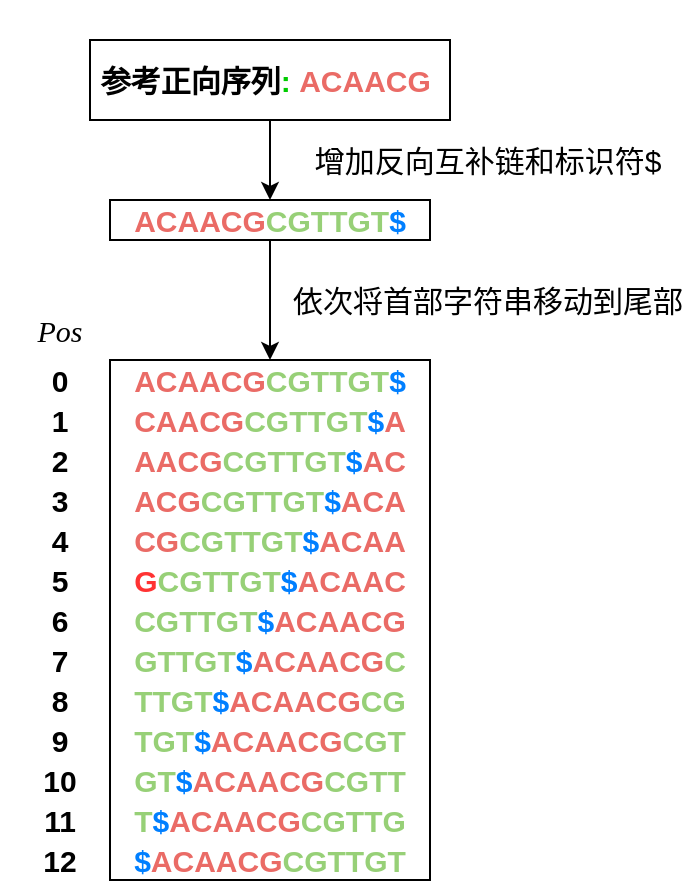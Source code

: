 <mxfile version="20.2.7" type="github">
  <diagram id="3BTd0Piw4Znla7fd_BEo" name="第 1 页">
    <mxGraphModel dx="1550" dy="827" grid="1" gridSize="10" guides="1" tooltips="1" connect="1" arrows="1" fold="1" page="1" pageScale="1" pageWidth="827" pageHeight="1169" math="0" shadow="0">
      <root>
        <mxCell id="0" />
        <mxCell id="1" parent="0" />
        <mxCell id="XB4V-3goY0CeYFmTZ6GR-19" value="" style="rounded=0;whiteSpace=wrap;html=1;fontSize=15;fontColor=#000000;strokeColor=default;" vertex="1" parent="1">
          <mxGeometry x="130" y="320" width="160" height="260" as="geometry" />
        </mxCell>
        <mxCell id="PF9-1cCFaQV7IqX7h6EL-1" value="&lt;font style=&quot;font-size: 15px;&quot;&gt;&lt;b&gt;&lt;font color=&quot;#ea6b66&quot;&gt;ACAACG&lt;/font&gt;&lt;/b&gt;&lt;b&gt;&lt;font color=&quot;#97d077&quot;&gt;CGTTGT&lt;/font&gt;&lt;/b&gt;&lt;/font&gt;&lt;b style=&quot;font-size: 15px;&quot;&gt;&lt;font color=&quot;#007fff&quot;&gt;$&lt;/font&gt;&lt;/b&gt;" style="rounded=0;whiteSpace=wrap;html=1;" parent="1" vertex="1">
          <mxGeometry x="130" y="240" width="160" height="20" as="geometry" />
        </mxCell>
        <mxCell id="XB4V-3goY0CeYFmTZ6GR-10" value="" style="group" vertex="1" connectable="0" parent="1">
          <mxGeometry x="120" y="140" width="280" height="30" as="geometry" />
        </mxCell>
        <mxCell id="XB4V-3goY0CeYFmTZ6GR-2" value="&lt;div style=&quot;text-align: center;&quot;&gt;&lt;br&gt;&lt;/div&gt;" style="text;whiteSpace=wrap;html=1;fontSize=15;fontColor=#00CC00;" vertex="1" parent="XB4V-3goY0CeYFmTZ6GR-10">
          <mxGeometry width="170" height="30" as="geometry" />
        </mxCell>
        <mxCell id="XB4V-3goY0CeYFmTZ6GR-12" value="" style="edgeStyle=orthogonalEdgeStyle;rounded=0;orthogonalLoop=1;jettySize=auto;html=1;fontSize=15;fontColor=#FF3333;" edge="1" parent="1" source="XB4V-3goY0CeYFmTZ6GR-11" target="PF9-1cCFaQV7IqX7h6EL-1">
          <mxGeometry relative="1" as="geometry" />
        </mxCell>
        <mxCell id="XB4V-3goY0CeYFmTZ6GR-11" value="&lt;b style=&quot;&quot;&gt;&lt;font style=&quot;&quot; color=&quot;#000000&quot;&gt;参考正向序列&lt;/font&gt;&lt;font style=&quot;color: rgb(0, 204, 0);&quot; color=&quot;#000000&quot;&gt;:&amp;nbsp;&lt;/font&gt;&lt;font color=&quot;#ea6b66&quot;&gt;&lt;font style=&quot;&quot;&gt;ACAACG&lt;/font&gt;&lt;font style=&quot;&quot;&gt;&amp;nbsp;&lt;/font&gt;&lt;/font&gt;&lt;/b&gt;" style="rounded=0;whiteSpace=wrap;html=1;fontSize=15;fontColor=#FF3333;" vertex="1" parent="1">
          <mxGeometry x="120" y="160" width="180" height="40" as="geometry" />
        </mxCell>
        <mxCell id="XB4V-3goY0CeYFmTZ6GR-13" value="&lt;font color=&quot;#000000&quot;&gt;增加反向互补链和标识符$&lt;/font&gt;" style="text;html=1;strokeColor=none;fillColor=none;align=center;verticalAlign=middle;whiteSpace=wrap;rounded=0;fontSize=15;fontColor=#FF3333;" vertex="1" parent="1">
          <mxGeometry x="224" y="200" width="190" height="40" as="geometry" />
        </mxCell>
        <mxCell id="XB4V-3goY0CeYFmTZ6GR-18" value="&lt;b&gt;&lt;font color=&quot;#ea6b66&quot;&gt;ACAACG&lt;/font&gt;&lt;/b&gt;&lt;b&gt;&lt;font color=&quot;#97d077&quot;&gt;CGTTGT&lt;/font&gt;&lt;/b&gt;&lt;b&gt;&lt;font color=&quot;#007fff&quot;&gt;$&lt;/font&gt;&lt;/b&gt;" style="text;html=1;strokeColor=none;fillColor=none;align=center;verticalAlign=middle;whiteSpace=wrap;rounded=0;fontSize=15;fontColor=#000000;" vertex="1" parent="1">
          <mxGeometry x="130" y="320" width="160" height="20" as="geometry" />
        </mxCell>
        <mxCell id="XB4V-3goY0CeYFmTZ6GR-21" value="&lt;b&gt;&lt;font color=&quot;#ea6b66&quot;&gt;CAACG&lt;/font&gt;&lt;/b&gt;&lt;b&gt;&lt;font color=&quot;#97d077&quot;&gt;CGTTGT&lt;/font&gt;&lt;/b&gt;&lt;b&gt;&lt;font color=&quot;#007fff&quot;&gt;$&lt;/font&gt;&lt;font color=&quot;#ea6b66&quot;&gt;A&lt;/font&gt;&lt;/b&gt;" style="text;html=1;strokeColor=none;fillColor=none;align=center;verticalAlign=middle;whiteSpace=wrap;rounded=0;fontSize=15;fontColor=#000000;" vertex="1" parent="1">
          <mxGeometry x="130" y="340" width="160" height="20" as="geometry" />
        </mxCell>
        <mxCell id="XB4V-3goY0CeYFmTZ6GR-25" value="&lt;b&gt;&lt;font color=&quot;#ea6b66&quot;&gt;AACG&lt;/font&gt;&lt;/b&gt;&lt;b&gt;&lt;font color=&quot;#97d077&quot;&gt;CGTTGT&lt;/font&gt;&lt;/b&gt;&lt;b&gt;&lt;font color=&quot;#007fff&quot;&gt;$&lt;/font&gt;&lt;font color=&quot;#ea6b66&quot;&gt;AC&lt;/font&gt;&lt;/b&gt;" style="text;html=1;strokeColor=none;fillColor=none;align=center;verticalAlign=middle;whiteSpace=wrap;rounded=0;fontSize=15;fontColor=#000000;" vertex="1" parent="1">
          <mxGeometry x="130" y="360" width="160" height="20" as="geometry" />
        </mxCell>
        <mxCell id="XB4V-3goY0CeYFmTZ6GR-26" value="&lt;b&gt;&lt;font color=&quot;#ea6b66&quot;&gt;ACG&lt;/font&gt;&lt;/b&gt;&lt;b&gt;&lt;font color=&quot;#97d077&quot;&gt;CGTTGT&lt;/font&gt;&lt;/b&gt;&lt;b&gt;&lt;font color=&quot;#007fff&quot;&gt;$&lt;/font&gt;&lt;font color=&quot;#ea6b66&quot;&gt;ACA&lt;/font&gt;&lt;/b&gt;" style="text;html=1;strokeColor=none;fillColor=none;align=center;verticalAlign=middle;whiteSpace=wrap;rounded=0;fontSize=15;fontColor=#000000;" vertex="1" parent="1">
          <mxGeometry x="130" y="380" width="160" height="20" as="geometry" />
        </mxCell>
        <mxCell id="XB4V-3goY0CeYFmTZ6GR-27" value="&lt;b&gt;&lt;font color=&quot;#ea6b66&quot;&gt;CG&lt;/font&gt;&lt;/b&gt;&lt;b&gt;&lt;font color=&quot;#97d077&quot;&gt;CGTTGT&lt;/font&gt;&lt;/b&gt;&lt;b&gt;&lt;font color=&quot;#007fff&quot;&gt;$&lt;/font&gt;&lt;font color=&quot;#ea6b66&quot;&gt;ACAA&lt;/font&gt;&lt;/b&gt;" style="text;html=1;strokeColor=none;fillColor=none;align=center;verticalAlign=middle;whiteSpace=wrap;rounded=0;fontSize=15;fontColor=#000000;" vertex="1" parent="1">
          <mxGeometry x="130" y="400" width="160" height="20" as="geometry" />
        </mxCell>
        <mxCell id="XB4V-3goY0CeYFmTZ6GR-47" value="&lt;b&gt;&lt;font color=&quot;#ff3333&quot;&gt;G&lt;/font&gt;&lt;/b&gt;&lt;b&gt;&lt;font color=&quot;#97d077&quot;&gt;CGTTGT&lt;/font&gt;&lt;/b&gt;&lt;b&gt;&lt;font color=&quot;#007fff&quot;&gt;$&lt;/font&gt;&lt;font color=&quot;#ea6b66&quot;&gt;ACAAC&lt;/font&gt;&lt;/b&gt;" style="text;html=1;strokeColor=none;fillColor=none;align=center;verticalAlign=middle;whiteSpace=wrap;rounded=0;fontSize=15;fontColor=#000000;" vertex="1" parent="1">
          <mxGeometry x="130" y="420" width="160" height="20" as="geometry" />
        </mxCell>
        <mxCell id="XB4V-3goY0CeYFmTZ6GR-48" value="&lt;b&gt;&lt;font color=&quot;#97d077&quot;&gt;CGTTGT&lt;/font&gt;&lt;/b&gt;&lt;b&gt;&lt;font color=&quot;#007fff&quot;&gt;$&lt;/font&gt;&lt;/b&gt;&lt;b&gt;&lt;font color=&quot;#ea6b66&quot;&gt;ACAACG&lt;/font&gt;&lt;/b&gt;" style="text;html=1;strokeColor=none;fillColor=none;align=center;verticalAlign=middle;whiteSpace=wrap;rounded=0;fontSize=15;fontColor=#000000;" vertex="1" parent="1">
          <mxGeometry x="130" y="440" width="160" height="20" as="geometry" />
        </mxCell>
        <mxCell id="XB4V-3goY0CeYFmTZ6GR-49" value="&lt;b&gt;&lt;font color=&quot;#97d077&quot;&gt;GTTGT&lt;/font&gt;&lt;/b&gt;&lt;b&gt;&lt;font color=&quot;#007fff&quot;&gt;$&lt;/font&gt;&lt;/b&gt;&lt;b&gt;&lt;font color=&quot;#ea6b66&quot;&gt;ACAACG&lt;/font&gt;&lt;/b&gt;&lt;b&gt;&lt;font color=&quot;#97d077&quot;&gt;C&lt;/font&gt;&lt;/b&gt;" style="text;html=1;strokeColor=none;fillColor=none;align=center;verticalAlign=middle;whiteSpace=wrap;rounded=0;fontSize=15;fontColor=#000000;" vertex="1" parent="1">
          <mxGeometry x="130" y="460" width="160" height="20" as="geometry" />
        </mxCell>
        <mxCell id="XB4V-3goY0CeYFmTZ6GR-50" value="&lt;b&gt;&lt;font color=&quot;#97d077&quot;&gt;TTGT&lt;/font&gt;&lt;/b&gt;&lt;b&gt;&lt;font color=&quot;#007fff&quot;&gt;$&lt;/font&gt;&lt;/b&gt;&lt;b&gt;&lt;font color=&quot;#ea6b66&quot;&gt;ACAACG&lt;/font&gt;&lt;/b&gt;&lt;b&gt;&lt;font color=&quot;#97d077&quot;&gt;CG&lt;/font&gt;&lt;/b&gt;" style="text;html=1;strokeColor=none;fillColor=none;align=center;verticalAlign=middle;whiteSpace=wrap;rounded=0;fontSize=15;fontColor=#000000;" vertex="1" parent="1">
          <mxGeometry x="130" y="480" width="160" height="20" as="geometry" />
        </mxCell>
        <mxCell id="XB4V-3goY0CeYFmTZ6GR-51" value="&lt;b&gt;&lt;font color=&quot;#97d077&quot;&gt;TGT&lt;/font&gt;&lt;/b&gt;&lt;b&gt;&lt;font color=&quot;#007fff&quot;&gt;$&lt;/font&gt;&lt;/b&gt;&lt;b&gt;&lt;font color=&quot;#ea6b66&quot;&gt;ACAACG&lt;/font&gt;&lt;/b&gt;&lt;b&gt;&lt;font color=&quot;#97d077&quot;&gt;CGT&lt;/font&gt;&lt;/b&gt;" style="text;html=1;strokeColor=none;fillColor=none;align=center;verticalAlign=middle;whiteSpace=wrap;rounded=0;fontSize=15;fontColor=#000000;" vertex="1" parent="1">
          <mxGeometry x="130" y="500" width="160" height="20" as="geometry" />
        </mxCell>
        <mxCell id="XB4V-3goY0CeYFmTZ6GR-52" value="&lt;b&gt;&lt;font color=&quot;#97d077&quot;&gt;GT&lt;/font&gt;&lt;/b&gt;&lt;b&gt;&lt;font color=&quot;#007fff&quot;&gt;$&lt;/font&gt;&lt;/b&gt;&lt;b&gt;&lt;font color=&quot;#ea6b66&quot;&gt;ACAACG&lt;/font&gt;&lt;/b&gt;&lt;b&gt;&lt;font color=&quot;#97d077&quot;&gt;CGTT&lt;/font&gt;&lt;/b&gt;" style="text;html=1;strokeColor=none;fillColor=none;align=center;verticalAlign=middle;whiteSpace=wrap;rounded=0;fontSize=15;fontColor=#000000;" vertex="1" parent="1">
          <mxGeometry x="130" y="520" width="160" height="20" as="geometry" />
        </mxCell>
        <mxCell id="XB4V-3goY0CeYFmTZ6GR-53" value="&lt;b&gt;&lt;font color=&quot;#97d077&quot;&gt;T&lt;/font&gt;&lt;/b&gt;&lt;b&gt;&lt;font color=&quot;#007fff&quot;&gt;$&lt;/font&gt;&lt;/b&gt;&lt;b&gt;&lt;font color=&quot;#ea6b66&quot;&gt;ACAACG&lt;/font&gt;&lt;/b&gt;&lt;b&gt;&lt;font color=&quot;#97d077&quot;&gt;CGTTG&lt;/font&gt;&lt;/b&gt;" style="text;html=1;strokeColor=none;fillColor=none;align=center;verticalAlign=middle;whiteSpace=wrap;rounded=0;fontSize=15;fontColor=#000000;" vertex="1" parent="1">
          <mxGeometry x="130" y="540" width="160" height="20" as="geometry" />
        </mxCell>
        <mxCell id="XB4V-3goY0CeYFmTZ6GR-54" value="&lt;b&gt;&lt;font color=&quot;#007fff&quot;&gt;$&lt;/font&gt;&lt;/b&gt;&lt;b&gt;&lt;font color=&quot;#ea6b66&quot;&gt;ACAACG&lt;/font&gt;&lt;/b&gt;&lt;b&gt;&lt;font color=&quot;#97d077&quot;&gt;CGTTGT&lt;/font&gt;&lt;/b&gt;" style="text;html=1;strokeColor=none;fillColor=none;align=center;verticalAlign=middle;whiteSpace=wrap;rounded=0;fontSize=15;fontColor=#000000;" vertex="1" parent="1">
          <mxGeometry x="130" y="560" width="160" height="20" as="geometry" />
        </mxCell>
        <mxCell id="XB4V-3goY0CeYFmTZ6GR-69" value="&lt;font face=&quot;Times New Roman&quot;&gt;&lt;i&gt;Pos&lt;/i&gt;&lt;/font&gt;" style="text;html=1;strokeColor=none;fillColor=none;align=center;verticalAlign=middle;whiteSpace=wrap;rounded=0;fontSize=15;fontColor=#000000;" vertex="1" parent="1">
          <mxGeometry x="75" y="290" width="60" height="30" as="geometry" />
        </mxCell>
        <mxCell id="XB4V-3goY0CeYFmTZ6GR-70" value="" style="group" vertex="1" connectable="0" parent="1">
          <mxGeometry x="90" y="320" width="30" height="260" as="geometry" />
        </mxCell>
        <mxCell id="XB4V-3goY0CeYFmTZ6GR-56" value="&lt;font&gt;&lt;b&gt;0&lt;/b&gt;&lt;/font&gt;" style="text;html=1;strokeColor=none;fillColor=none;align=center;verticalAlign=middle;whiteSpace=wrap;rounded=0;fontSize=15;fontColor=#000000;" vertex="1" parent="XB4V-3goY0CeYFmTZ6GR-70">
          <mxGeometry width="30" height="20" as="geometry" />
        </mxCell>
        <mxCell id="XB4V-3goY0CeYFmTZ6GR-57" value="&lt;font&gt;&lt;b&gt;1&lt;/b&gt;&lt;/font&gt;" style="text;html=1;strokeColor=none;fillColor=none;align=center;verticalAlign=middle;whiteSpace=wrap;rounded=0;fontSize=15;fontColor=#000000;" vertex="1" parent="XB4V-3goY0CeYFmTZ6GR-70">
          <mxGeometry y="20" width="30" height="20" as="geometry" />
        </mxCell>
        <mxCell id="XB4V-3goY0CeYFmTZ6GR-58" value="&lt;font&gt;&lt;b&gt;2&lt;/b&gt;&lt;/font&gt;" style="text;html=1;strokeColor=none;fillColor=none;align=center;verticalAlign=middle;whiteSpace=wrap;rounded=0;fontSize=15;fontColor=#000000;" vertex="1" parent="XB4V-3goY0CeYFmTZ6GR-70">
          <mxGeometry y="40" width="30" height="20" as="geometry" />
        </mxCell>
        <mxCell id="XB4V-3goY0CeYFmTZ6GR-59" value="&lt;font&gt;&lt;b&gt;3&lt;/b&gt;&lt;/font&gt;" style="text;html=1;strokeColor=none;fillColor=none;align=center;verticalAlign=middle;whiteSpace=wrap;rounded=0;fontSize=15;fontColor=#000000;" vertex="1" parent="XB4V-3goY0CeYFmTZ6GR-70">
          <mxGeometry y="60" width="30" height="20" as="geometry" />
        </mxCell>
        <mxCell id="XB4V-3goY0CeYFmTZ6GR-60" value="&lt;font&gt;&lt;b&gt;4&lt;/b&gt;&lt;/font&gt;" style="text;html=1;strokeColor=none;fillColor=none;align=center;verticalAlign=middle;whiteSpace=wrap;rounded=0;fontSize=15;fontColor=#000000;" vertex="1" parent="XB4V-3goY0CeYFmTZ6GR-70">
          <mxGeometry y="80" width="30" height="20" as="geometry" />
        </mxCell>
        <mxCell id="XB4V-3goY0CeYFmTZ6GR-61" value="&lt;font&gt;&lt;b&gt;5&lt;/b&gt;&lt;/font&gt;" style="text;html=1;strokeColor=none;fillColor=none;align=center;verticalAlign=middle;whiteSpace=wrap;rounded=0;fontSize=15;fontColor=#000000;" vertex="1" parent="XB4V-3goY0CeYFmTZ6GR-70">
          <mxGeometry y="100" width="30" height="20" as="geometry" />
        </mxCell>
        <mxCell id="XB4V-3goY0CeYFmTZ6GR-62" value="&lt;font&gt;&lt;b&gt;6&lt;/b&gt;&lt;/font&gt;" style="text;html=1;strokeColor=none;fillColor=none;align=center;verticalAlign=middle;whiteSpace=wrap;rounded=0;fontSize=15;fontColor=#000000;" vertex="1" parent="XB4V-3goY0CeYFmTZ6GR-70">
          <mxGeometry y="120" width="30" height="20" as="geometry" />
        </mxCell>
        <mxCell id="XB4V-3goY0CeYFmTZ6GR-63" value="&lt;font&gt;&lt;b&gt;7&lt;/b&gt;&lt;/font&gt;" style="text;html=1;strokeColor=none;fillColor=none;align=center;verticalAlign=middle;whiteSpace=wrap;rounded=0;fontSize=15;fontColor=#000000;" vertex="1" parent="XB4V-3goY0CeYFmTZ6GR-70">
          <mxGeometry y="140" width="30" height="20" as="geometry" />
        </mxCell>
        <mxCell id="XB4V-3goY0CeYFmTZ6GR-64" value="&lt;font&gt;&lt;b&gt;8&lt;/b&gt;&lt;/font&gt;" style="text;html=1;strokeColor=none;fillColor=none;align=center;verticalAlign=middle;whiteSpace=wrap;rounded=0;fontSize=15;fontColor=#000000;" vertex="1" parent="XB4V-3goY0CeYFmTZ6GR-70">
          <mxGeometry y="160" width="30" height="20" as="geometry" />
        </mxCell>
        <mxCell id="XB4V-3goY0CeYFmTZ6GR-65" value="&lt;font&gt;&lt;b&gt;9&lt;/b&gt;&lt;/font&gt;" style="text;html=1;strokeColor=none;fillColor=none;align=center;verticalAlign=middle;whiteSpace=wrap;rounded=0;fontSize=15;fontColor=#000000;" vertex="1" parent="XB4V-3goY0CeYFmTZ6GR-70">
          <mxGeometry y="180" width="30" height="20" as="geometry" />
        </mxCell>
        <mxCell id="XB4V-3goY0CeYFmTZ6GR-66" value="&lt;font&gt;&lt;b&gt;10&lt;/b&gt;&lt;/font&gt;" style="text;html=1;strokeColor=none;fillColor=none;align=center;verticalAlign=middle;whiteSpace=wrap;rounded=0;fontSize=15;fontColor=#000000;" vertex="1" parent="XB4V-3goY0CeYFmTZ6GR-70">
          <mxGeometry y="200" width="30" height="20" as="geometry" />
        </mxCell>
        <mxCell id="XB4V-3goY0CeYFmTZ6GR-67" value="&lt;font&gt;&lt;b&gt;11&lt;/b&gt;&lt;/font&gt;" style="text;html=1;strokeColor=none;fillColor=none;align=center;verticalAlign=middle;whiteSpace=wrap;rounded=0;fontSize=15;fontColor=#000000;" vertex="1" parent="XB4V-3goY0CeYFmTZ6GR-70">
          <mxGeometry y="220" width="30" height="20" as="geometry" />
        </mxCell>
        <mxCell id="XB4V-3goY0CeYFmTZ6GR-68" value="&lt;font&gt;&lt;b&gt;12&lt;/b&gt;&lt;/font&gt;" style="text;html=1;strokeColor=none;fillColor=none;align=center;verticalAlign=middle;whiteSpace=wrap;rounded=0;fontSize=15;fontColor=#000000;" vertex="1" parent="XB4V-3goY0CeYFmTZ6GR-70">
          <mxGeometry y="240" width="30" height="20" as="geometry" />
        </mxCell>
        <mxCell id="XB4V-3goY0CeYFmTZ6GR-72" value="" style="endArrow=classic;html=1;rounded=0;fontFamily=Times New Roman;fontSize=15;fontColor=#000000;exitX=0.5;exitY=1;exitDx=0;exitDy=0;entryX=0.5;entryY=0;entryDx=0;entryDy=0;" edge="1" parent="1" source="PF9-1cCFaQV7IqX7h6EL-1" target="XB4V-3goY0CeYFmTZ6GR-18">
          <mxGeometry width="50" height="50" relative="1" as="geometry">
            <mxPoint x="370" y="310" as="sourcePoint" />
            <mxPoint x="420" y="260" as="targetPoint" />
          </mxGeometry>
        </mxCell>
        <mxCell id="XB4V-3goY0CeYFmTZ6GR-73" value="&lt;font color=&quot;#000000&quot;&gt;依次将首部字符串移动到尾部&lt;/font&gt;" style="text;html=1;strokeColor=none;fillColor=none;align=center;verticalAlign=middle;whiteSpace=wrap;rounded=0;fontSize=15;fontColor=#FF3333;" vertex="1" parent="1">
          <mxGeometry x="216" y="270" width="206" height="40" as="geometry" />
        </mxCell>
      </root>
    </mxGraphModel>
  </diagram>
</mxfile>
